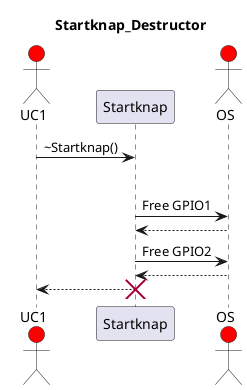 @startuml
title Startknap_Destructor

actor UC1 #Red
participant Startknap
actor OS #Red

UC1 -> Startknap : ~Startknap()
loop for all GPIO's
Startknap -> OS : Free GPIO1
OS --> Startknap : 
Startknap -> OS : Free GPIO2
OS --> Startknap : 
UC1 <-- Startknap :
destroy Startknap

@enduml